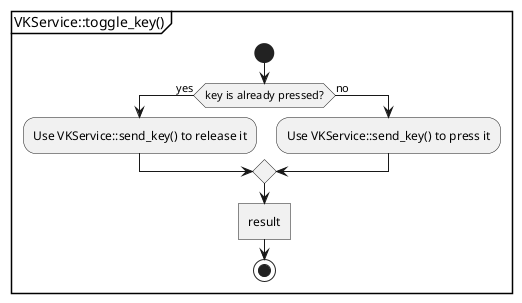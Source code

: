 @startuml vkservice_toggle_key

partition "VKService::toggle_key()"{
  start
    if (key is already pressed?) then (yes)
      :Use VKService::send_key() to release it;
    else (no)
      :Use VKService::send_key() to press it;
    endif
    :result]
  stop
@enduml
